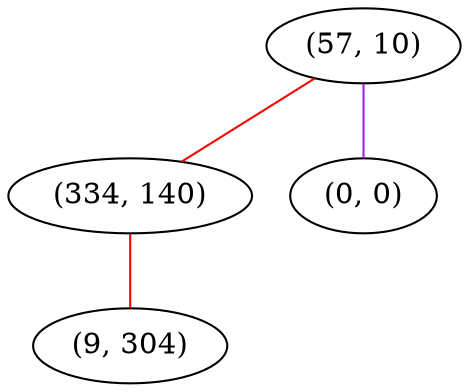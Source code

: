 graph "" {
"(57, 10)";
"(334, 140)";
"(9, 304)";
"(0, 0)";
"(57, 10)" -- "(334, 140)"  [color=red, key=0, weight=1];
"(57, 10)" -- "(0, 0)"  [color=purple, key=0, weight=4];
"(334, 140)" -- "(9, 304)"  [color=red, key=0, weight=1];
}
